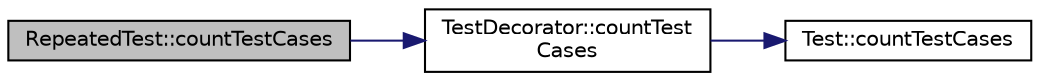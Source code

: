 digraph "RepeatedTest::countTestCases"
{
  edge [fontname="Helvetica",fontsize="10",labelfontname="Helvetica",labelfontsize="10"];
  node [fontname="Helvetica",fontsize="10",shape=record];
  rankdir="LR";
  Node1 [label="RepeatedTest::countTestCases",height=0.2,width=0.4,color="black", fillcolor="grey75", style="filled", fontcolor="black"];
  Node1 -> Node2 [color="midnightblue",fontsize="10",style="solid",fontname="Helvetica"];
  Node2 [label="TestDecorator::countTest\lCases",height=0.2,width=0.4,color="black", fillcolor="white", style="filled",URL="$class_test_decorator.html#add3b489dfb3331eba0aee7e06b03548b",tooltip="Return the number of test cases invoked by run(). "];
  Node2 -> Node3 [color="midnightblue",fontsize="10",style="solid",fontname="Helvetica"];
  Node3 [label="Test::countTestCases",height=0.2,width=0.4,color="black", fillcolor="white", style="filled",URL="$class_test.html#aad2b7244c7cec3f3aa9f81d12b15c8cf",tooltip="Return the number of test cases invoked by run(). "];
}

